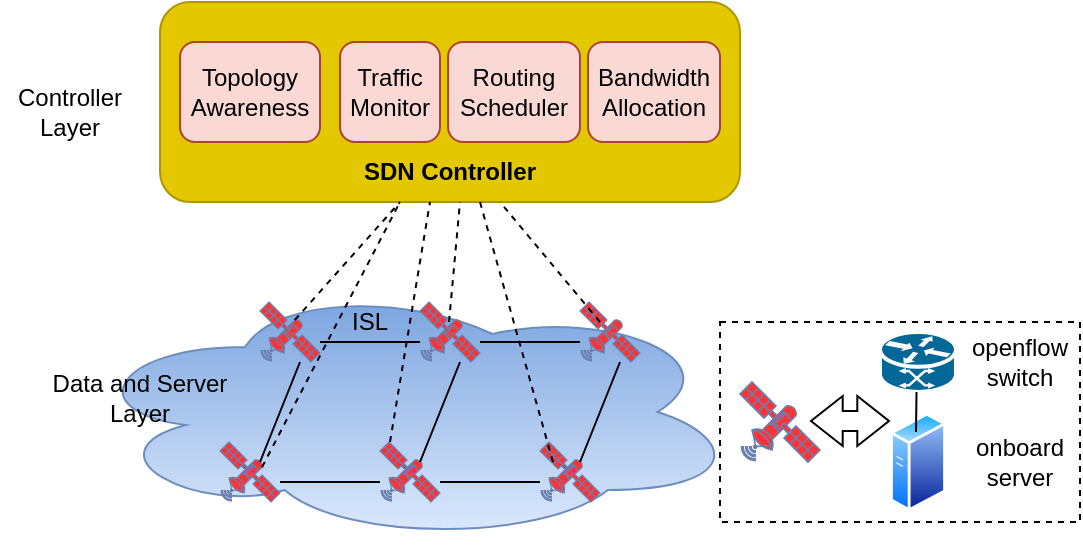 <mxfile version="17.2.4" type="github">
  <diagram id="6x0tves_oyiDU_aXKf4J" name="Page-1">
    <mxGraphModel dx="792" dy="605" grid="1" gridSize="10" guides="1" tooltips="1" connect="1" arrows="1" fold="1" page="1" pageScale="1" pageWidth="827" pageHeight="1169" math="0" shadow="0">
      <root>
        <mxCell id="0" />
        <mxCell id="1" parent="0" />
        <mxCell id="y6mpmKSTzWXl38O4Tl6H-1" value="" style="ellipse;shape=cloud;whiteSpace=wrap;html=1;fillColor=#dae8fc;gradientColor=#7ea6e0;strokeColor=#6c8ebf;gradientDirection=north;" vertex="1" parent="1">
          <mxGeometry x="130" y="350" width="330" height="130" as="geometry" />
        </mxCell>
        <mxCell id="y6mpmKSTzWXl38O4Tl6H-4" value="" style="fontColor=#0066CC;verticalAlign=top;verticalLabelPosition=bottom;labelPosition=center;align=center;html=1;outlineConnect=0;fillColor=#FF3333;strokeColor=#6881B3;gradientColor=none;gradientDirection=north;strokeWidth=2;shape=mxgraph.networks.satellite;" vertex="1" parent="1">
          <mxGeometry x="220" y="360" width="30" height="30" as="geometry" />
        </mxCell>
        <mxCell id="y6mpmKSTzWXl38O4Tl6H-5" value="" style="endArrow=none;html=1;rounded=0;" edge="1" parent="1">
          <mxGeometry width="50" height="50" relative="1" as="geometry">
            <mxPoint x="250" y="380" as="sourcePoint" />
            <mxPoint x="300" y="380" as="targetPoint" />
          </mxGeometry>
        </mxCell>
        <mxCell id="y6mpmKSTzWXl38O4Tl6H-10" value="" style="fontColor=#0066CC;verticalAlign=top;verticalLabelPosition=bottom;labelPosition=center;align=center;html=1;outlineConnect=0;fillColor=#FF3333;strokeColor=#6881B3;gradientColor=none;gradientDirection=north;strokeWidth=2;shape=mxgraph.networks.satellite;" vertex="1" parent="1">
          <mxGeometry x="300" y="360" width="30" height="30" as="geometry" />
        </mxCell>
        <mxCell id="y6mpmKSTzWXl38O4Tl6H-12" value="" style="endArrow=none;html=1;rounded=0;" edge="1" parent="1">
          <mxGeometry width="50" height="50" relative="1" as="geometry">
            <mxPoint x="330" y="380" as="sourcePoint" />
            <mxPoint x="380" y="380" as="targetPoint" />
          </mxGeometry>
        </mxCell>
        <mxCell id="y6mpmKSTzWXl38O4Tl6H-13" value="" style="fontColor=#0066CC;verticalAlign=top;verticalLabelPosition=bottom;labelPosition=center;align=center;html=1;outlineConnect=0;fillColor=#FF3333;strokeColor=#6881B3;gradientColor=none;gradientDirection=north;strokeWidth=2;shape=mxgraph.networks.satellite;" vertex="1" parent="1">
          <mxGeometry x="380" y="360" width="30" height="30" as="geometry" />
        </mxCell>
        <mxCell id="y6mpmKSTzWXl38O4Tl6H-14" value="" style="fontColor=#0066CC;verticalAlign=top;verticalLabelPosition=bottom;labelPosition=center;align=center;html=1;outlineConnect=0;fillColor=#FF3333;strokeColor=#6881B3;gradientColor=none;gradientDirection=north;strokeWidth=2;shape=mxgraph.networks.satellite;" vertex="1" parent="1">
          <mxGeometry x="200" y="430" width="30" height="30" as="geometry" />
        </mxCell>
        <mxCell id="y6mpmKSTzWXl38O4Tl6H-15" value="" style="endArrow=none;html=1;rounded=0;" edge="1" parent="1">
          <mxGeometry width="50" height="50" relative="1" as="geometry">
            <mxPoint x="230" y="450" as="sourcePoint" />
            <mxPoint x="280" y="450" as="targetPoint" />
          </mxGeometry>
        </mxCell>
        <mxCell id="y6mpmKSTzWXl38O4Tl6H-16" value="" style="fontColor=#0066CC;verticalAlign=top;verticalLabelPosition=bottom;labelPosition=center;align=center;html=1;outlineConnect=0;fillColor=#FF3333;strokeColor=#6881B3;gradientColor=none;gradientDirection=north;strokeWidth=2;shape=mxgraph.networks.satellite;" vertex="1" parent="1">
          <mxGeometry x="280" y="430" width="30" height="30" as="geometry" />
        </mxCell>
        <mxCell id="y6mpmKSTzWXl38O4Tl6H-17" value="" style="endArrow=none;html=1;rounded=0;" edge="1" parent="1">
          <mxGeometry width="50" height="50" relative="1" as="geometry">
            <mxPoint x="310" y="450" as="sourcePoint" />
            <mxPoint x="360" y="450" as="targetPoint" />
          </mxGeometry>
        </mxCell>
        <mxCell id="y6mpmKSTzWXl38O4Tl6H-18" value="" style="fontColor=#0066CC;verticalAlign=top;verticalLabelPosition=bottom;labelPosition=center;align=center;html=1;outlineConnect=0;fillColor=#FF3333;strokeColor=#6881B3;gradientColor=none;gradientDirection=north;strokeWidth=2;shape=mxgraph.networks.satellite;" vertex="1" parent="1">
          <mxGeometry x="360" y="430" width="30" height="30" as="geometry" />
        </mxCell>
        <mxCell id="y6mpmKSTzWXl38O4Tl6H-19" value="" style="endArrow=none;html=1;rounded=0;" edge="1" parent="1">
          <mxGeometry width="50" height="50" relative="1" as="geometry">
            <mxPoint x="220" y="440" as="sourcePoint" />
            <mxPoint x="240" y="390" as="targetPoint" />
          </mxGeometry>
        </mxCell>
        <mxCell id="y6mpmKSTzWXl38O4Tl6H-20" value="" style="endArrow=none;html=1;rounded=0;" edge="1" parent="1">
          <mxGeometry width="50" height="50" relative="1" as="geometry">
            <mxPoint x="300" y="440" as="sourcePoint" />
            <mxPoint x="320" y="390" as="targetPoint" />
          </mxGeometry>
        </mxCell>
        <mxCell id="y6mpmKSTzWXl38O4Tl6H-21" value="" style="endArrow=none;html=1;rounded=0;" edge="1" parent="1">
          <mxGeometry width="50" height="50" relative="1" as="geometry">
            <mxPoint x="380" y="440" as="sourcePoint" />
            <mxPoint x="400" y="390" as="targetPoint" />
          </mxGeometry>
        </mxCell>
        <mxCell id="y6mpmKSTzWXl38O4Tl6H-22" value="Data and Server Layer" style="text;html=1;strokeColor=none;fillColor=none;align=center;verticalAlign=middle;whiteSpace=wrap;rounded=0;" vertex="1" parent="1">
          <mxGeometry x="110" y="392.5" width="100" height="30" as="geometry" />
        </mxCell>
        <mxCell id="y6mpmKSTzWXl38O4Tl6H-23" value="ISL" style="text;html=1;strokeColor=none;fillColor=none;align=center;verticalAlign=middle;whiteSpace=wrap;rounded=0;" vertex="1" parent="1">
          <mxGeometry x="250" y="360" width="50" height="20" as="geometry" />
        </mxCell>
        <mxCell id="y6mpmKSTzWXl38O4Tl6H-33" value="" style="shape=mxgraph.cisco.routers.atm_router;sketch=0;html=1;pointerEvents=1;dashed=0;fillColor=#036897;strokeColor=#ffffff;strokeWidth=2;verticalLabelPosition=bottom;verticalAlign=top;align=center;outlineConnect=0;" vertex="1" parent="1">
          <mxGeometry x="530" y="375" width="38" height="30" as="geometry" />
        </mxCell>
        <mxCell id="y6mpmKSTzWXl38O4Tl6H-36" value="" style="aspect=fixed;perimeter=ellipsePerimeter;html=1;align=center;shadow=0;dashed=0;spacingTop=3;image;image=img/lib/active_directory/generic_server.svg;fillColor=#FF3333;gradientDirection=north;" vertex="1" parent="1">
          <mxGeometry x="535" y="415" width="28" height="50" as="geometry" />
        </mxCell>
        <mxCell id="y6mpmKSTzWXl38O4Tl6H-38" value="" style="endArrow=none;html=1;rounded=0;" edge="1" parent="1">
          <mxGeometry width="50" height="50" relative="1" as="geometry">
            <mxPoint x="548" y="425" as="sourcePoint" />
            <mxPoint x="548.25" y="405" as="targetPoint" />
          </mxGeometry>
        </mxCell>
        <mxCell id="y6mpmKSTzWXl38O4Tl6H-39" value="" style="fontColor=#0066CC;verticalAlign=top;verticalLabelPosition=bottom;labelPosition=center;align=center;html=1;outlineConnect=0;fillColor=#FF3333;strokeColor=#6881B3;gradientColor=none;gradientDirection=north;strokeWidth=2;shape=mxgraph.networks.satellite;" vertex="1" parent="1">
          <mxGeometry x="460" y="400" width="40" height="40" as="geometry" />
        </mxCell>
        <mxCell id="y6mpmKSTzWXl38O4Tl6H-43" value="" style="rounded=0;whiteSpace=wrap;html=1;dashed=1;fillColor=none;gradientDirection=north;" vertex="1" parent="1">
          <mxGeometry x="450" y="370" width="180" height="100" as="geometry" />
        </mxCell>
        <mxCell id="y6mpmKSTzWXl38O4Tl6H-44" value="" style="shape=flexArrow;endArrow=classic;startArrow=classic;html=1;rounded=0;endWidth=14;endSize=4.95;startWidth=14;startSize=4.95;" edge="1" parent="1">
          <mxGeometry width="100" height="100" relative="1" as="geometry">
            <mxPoint x="495" y="419.5" as="sourcePoint" />
            <mxPoint x="535" y="419.5" as="targetPoint" />
          </mxGeometry>
        </mxCell>
        <mxCell id="y6mpmKSTzWXl38O4Tl6H-45" value="openflow&lt;br&gt;switch" style="text;html=1;strokeColor=none;fillColor=none;align=center;verticalAlign=middle;whiteSpace=wrap;rounded=0;dashed=1;" vertex="1" parent="1">
          <mxGeometry x="570" y="375" width="60" height="30" as="geometry" />
        </mxCell>
        <mxCell id="y6mpmKSTzWXl38O4Tl6H-46" value="onboard&lt;br&gt;server" style="text;html=1;strokeColor=none;fillColor=none;align=center;verticalAlign=middle;whiteSpace=wrap;rounded=0;dashed=1;" vertex="1" parent="1">
          <mxGeometry x="570" y="422.5" width="60" height="35" as="geometry" />
        </mxCell>
        <mxCell id="y6mpmKSTzWXl38O4Tl6H-48" value="" style="rounded=1;whiteSpace=wrap;html=1;fillColor=#e3c800;gradientDirection=north;strokeWidth=1;strokeColor=#B09500;fontColor=#000000;" vertex="1" parent="1">
          <mxGeometry x="170" y="210" width="290" height="100" as="geometry" />
        </mxCell>
        <mxCell id="y6mpmKSTzWXl38O4Tl6H-50" value="" style="endArrow=none;dashed=1;html=1;rounded=0;exitX=0.58;exitY=0.3;exitDx=0;exitDy=0;exitPerimeter=0;" edge="1" parent="1" source="y6mpmKSTzWXl38O4Tl6H-4">
          <mxGeometry width="50" height="50" relative="1" as="geometry">
            <mxPoint x="240" y="360" as="sourcePoint" />
            <mxPoint x="290" y="310" as="targetPoint" />
          </mxGeometry>
        </mxCell>
        <mxCell id="y6mpmKSTzWXl38O4Tl6H-51" value="" style="endArrow=none;dashed=1;html=1;rounded=0;" edge="1" parent="1">
          <mxGeometry width="50" height="50" relative="1" as="geometry">
            <mxPoint x="390" y="370" as="sourcePoint" />
            <mxPoint x="340" y="310" as="targetPoint" />
          </mxGeometry>
        </mxCell>
        <mxCell id="y6mpmKSTzWXl38O4Tl6H-53" value="" style="endArrow=none;dashed=1;html=1;rounded=0;" edge="1" parent="1">
          <mxGeometry width="50" height="50" relative="1" as="geometry">
            <mxPoint x="314.5" y="370" as="sourcePoint" />
            <mxPoint x="320" y="310" as="targetPoint" />
          </mxGeometry>
        </mxCell>
        <mxCell id="y6mpmKSTzWXl38O4Tl6H-55" value="" style="endArrow=none;dashed=1;html=1;rounded=0;exitX=0.7;exitY=0.42;exitDx=0;exitDy=0;exitPerimeter=0;" edge="1" parent="1" source="y6mpmKSTzWXl38O4Tl6H-14">
          <mxGeometry width="50" height="50" relative="1" as="geometry">
            <mxPoint x="240" y="410" as="sourcePoint" />
            <mxPoint x="290" y="310" as="targetPoint" />
          </mxGeometry>
        </mxCell>
        <mxCell id="y6mpmKSTzWXl38O4Tl6H-57" value="" style="endArrow=none;dashed=1;html=1;rounded=0;" edge="1" parent="1">
          <mxGeometry width="50" height="50" relative="1" as="geometry">
            <mxPoint x="285" y="430" as="sourcePoint" />
            <mxPoint x="305" y="310" as="targetPoint" />
          </mxGeometry>
        </mxCell>
        <mxCell id="y6mpmKSTzWXl38O4Tl6H-58" value="" style="endArrow=none;dashed=1;html=1;rounded=0;" edge="1" parent="1">
          <mxGeometry width="50" height="50" relative="1" as="geometry">
            <mxPoint x="366.5" y="440" as="sourcePoint" />
            <mxPoint x="330" y="310" as="targetPoint" />
          </mxGeometry>
        </mxCell>
        <mxCell id="y6mpmKSTzWXl38O4Tl6H-59" value="Controller&lt;br&gt;Layer" style="text;html=1;strokeColor=none;fillColor=none;align=center;verticalAlign=middle;whiteSpace=wrap;rounded=0;" vertex="1" parent="1">
          <mxGeometry x="90" y="250" width="70" height="30" as="geometry" />
        </mxCell>
        <mxCell id="y6mpmKSTzWXl38O4Tl6H-60" value="&lt;b&gt;SDN Controller&lt;/b&gt;" style="text;html=1;strokeColor=none;fillColor=none;align=center;verticalAlign=middle;whiteSpace=wrap;rounded=0;" vertex="1" parent="1">
          <mxGeometry x="265" y="280" width="100" height="30" as="geometry" />
        </mxCell>
        <mxCell id="y6mpmKSTzWXl38O4Tl6H-61" value="Routing&lt;br&gt;Scheduler" style="rounded=1;whiteSpace=wrap;html=1;strokeWidth=1;fillColor=#fad9d5;gradientDirection=north;strokeColor=#ae4132;" vertex="1" parent="1">
          <mxGeometry x="314" y="230" width="66" height="50" as="geometry" />
        </mxCell>
        <mxCell id="y6mpmKSTzWXl38O4Tl6H-62" value="Traffic&lt;br&gt;Monitor" style="rounded=1;whiteSpace=wrap;html=1;strokeWidth=1;fillColor=#fad9d5;gradientDirection=north;strokeColor=#ae4132;" vertex="1" parent="1">
          <mxGeometry x="260" y="230" width="50" height="50" as="geometry" />
        </mxCell>
        <mxCell id="y6mpmKSTzWXl38O4Tl6H-63" value="Topology&lt;br&gt;Awareness" style="rounded=1;whiteSpace=wrap;html=1;strokeWidth=1;fillColor=#fad9d5;gradientDirection=north;strokeColor=#ae4132;" vertex="1" parent="1">
          <mxGeometry x="180" y="230" width="70" height="50" as="geometry" />
        </mxCell>
        <mxCell id="y6mpmKSTzWXl38O4Tl6H-64" value="Bandwidth&lt;br&gt;Allocation" style="rounded=1;whiteSpace=wrap;html=1;strokeWidth=1;fillColor=#fad9d5;gradientDirection=north;strokeColor=#ae4132;" vertex="1" parent="1">
          <mxGeometry x="384" y="230" width="66" height="50" as="geometry" />
        </mxCell>
      </root>
    </mxGraphModel>
  </diagram>
</mxfile>
